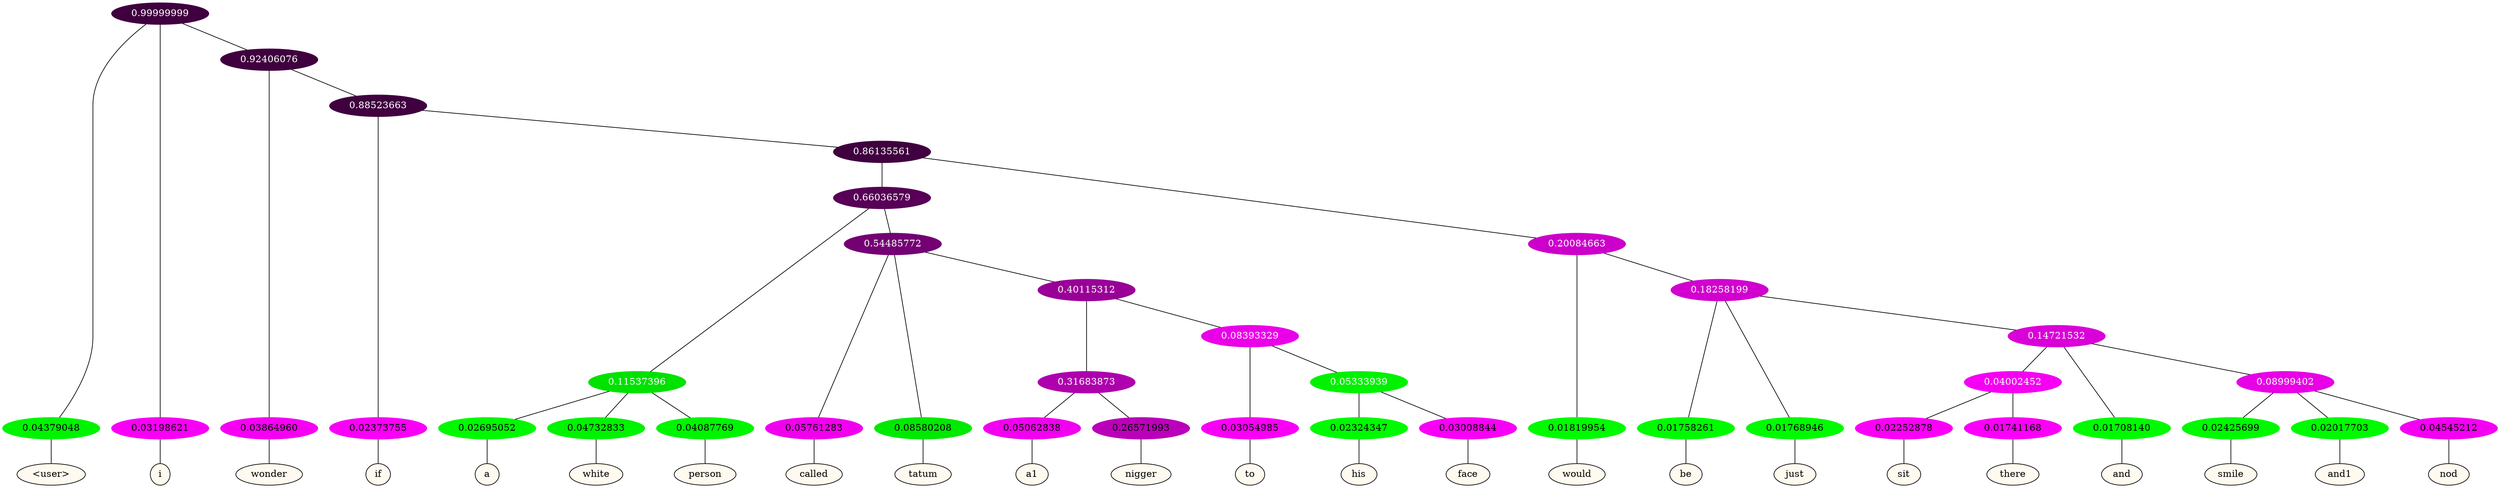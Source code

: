 graph {
	node [format=png height=0.15 nodesep=0.001 ordering=out overlap=prism overlap_scaling=0.01 ranksep=0.001 ratio=0.2 style=filled width=0.15]
	{
		rank=same
		a_w_1 [label="\<user\>" color=black fillcolor=floralwhite style="filled,solid"]
		a_w_2 [label=i color=black fillcolor=floralwhite style="filled,solid"]
		a_w_4 [label=wonder color=black fillcolor=floralwhite style="filled,solid"]
		a_w_6 [label=if color=black fillcolor=floralwhite style="filled,solid"]
		a_w_14 [label=a color=black fillcolor=floralwhite style="filled,solid"]
		a_w_15 [label=white color=black fillcolor=floralwhite style="filled,solid"]
		a_w_16 [label=person color=black fillcolor=floralwhite style="filled,solid"]
		a_w_17 [label=called color=black fillcolor=floralwhite style="filled,solid"]
		a_w_18 [label=tatum color=black fillcolor=floralwhite style="filled,solid"]
		a_w_28 [label=a1 color=black fillcolor=floralwhite style="filled,solid"]
		a_w_29 [label=nigger color=black fillcolor=floralwhite style="filled,solid"]
		a_w_30 [label=to color=black fillcolor=floralwhite style="filled,solid"]
		a_w_37 [label=his color=black fillcolor=floralwhite style="filled,solid"]
		a_w_38 [label=face color=black fillcolor=floralwhite style="filled,solid"]
		a_w_12 [label=would color=black fillcolor=floralwhite style="filled,solid"]
		a_w_20 [label=be color=black fillcolor=floralwhite style="filled,solid"]
		a_w_21 [label=just color=black fillcolor=floralwhite style="filled,solid"]
		a_w_32 [label=sit color=black fillcolor=floralwhite style="filled,solid"]
		a_w_33 [label=there color=black fillcolor=floralwhite style="filled,solid"]
		a_w_26 [label=and color=black fillcolor=floralwhite style="filled,solid"]
		a_w_34 [label=smile color=black fillcolor=floralwhite style="filled,solid"]
		a_w_35 [label=and1 color=black fillcolor=floralwhite style="filled,solid"]
		a_w_36 [label=nod color=black fillcolor=floralwhite style="filled,solid"]
	}
	a_n_1 -- a_w_1
	a_n_2 -- a_w_2
	a_n_4 -- a_w_4
	a_n_6 -- a_w_6
	a_n_14 -- a_w_14
	a_n_15 -- a_w_15
	a_n_16 -- a_w_16
	a_n_17 -- a_w_17
	a_n_18 -- a_w_18
	a_n_28 -- a_w_28
	a_n_29 -- a_w_29
	a_n_30 -- a_w_30
	a_n_37 -- a_w_37
	a_n_38 -- a_w_38
	a_n_12 -- a_w_12
	a_n_20 -- a_w_20
	a_n_21 -- a_w_21
	a_n_32 -- a_w_32
	a_n_33 -- a_w_33
	a_n_26 -- a_w_26
	a_n_34 -- a_w_34
	a_n_35 -- a_w_35
	a_n_36 -- a_w_36
	{
		rank=same
		a_n_1 [label=0.04379048 color="0.334 1.000 0.956" fontcolor=black]
		a_n_2 [label=0.03198621 color="0.835 1.000 0.968" fontcolor=black]
		a_n_4 [label=0.03864960 color="0.835 1.000 0.961" fontcolor=black]
		a_n_6 [label=0.02373755 color="0.835 1.000 0.976" fontcolor=black]
		a_n_14 [label=0.02695052 color="0.334 1.000 0.973" fontcolor=black]
		a_n_15 [label=0.04732833 color="0.334 1.000 0.953" fontcolor=black]
		a_n_16 [label=0.04087769 color="0.334 1.000 0.959" fontcolor=black]
		a_n_17 [label=0.05761283 color="0.835 1.000 0.942" fontcolor=black]
		a_n_18 [label=0.08580208 color="0.334 1.000 0.914" fontcolor=black]
		a_n_28 [label=0.05062838 color="0.835 1.000 0.949" fontcolor=black]
		a_n_29 [label=0.26571993 color="0.835 1.000 0.734" fontcolor=black]
		a_n_30 [label=0.03054985 color="0.835 1.000 0.969" fontcolor=black]
		a_n_37 [label=0.02324347 color="0.334 1.000 0.977" fontcolor=black]
		a_n_38 [label=0.03008844 color="0.835 1.000 0.970" fontcolor=black]
		a_n_12 [label=0.01819954 color="0.334 1.000 0.982" fontcolor=black]
		a_n_20 [label=0.01758261 color="0.334 1.000 0.982" fontcolor=black]
		a_n_21 [label=0.01768946 color="0.334 1.000 0.982" fontcolor=black]
		a_n_32 [label=0.02252878 color="0.835 1.000 0.977" fontcolor=black]
		a_n_33 [label=0.01741168 color="0.835 1.000 0.983" fontcolor=black]
		a_n_26 [label=0.01708140 color="0.334 1.000 0.983" fontcolor=black]
		a_n_34 [label=0.02425699 color="0.334 1.000 0.976" fontcolor=black]
		a_n_35 [label=0.02017703 color="0.334 1.000 0.980" fontcolor=black]
		a_n_36 [label=0.04545212 color="0.835 1.000 0.955" fontcolor=black]
	}
	a_n_0 [label=0.99999999 color="0.835 1.000 0.250" fontcolor=grey99]
	a_n_0 -- a_n_1
	a_n_0 -- a_n_2
	a_n_3 [label=0.92406076 color="0.835 1.000 0.250" fontcolor=grey99]
	a_n_0 -- a_n_3
	a_n_3 -- a_n_4
	a_n_5 [label=0.88523663 color="0.835 1.000 0.250" fontcolor=grey99]
	a_n_3 -- a_n_5
	a_n_5 -- a_n_6
	a_n_7 [label=0.86135561 color="0.835 1.000 0.250" fontcolor=grey99]
	a_n_5 -- a_n_7
	a_n_8 [label=0.66036579 color="0.835 1.000 0.340" fontcolor=grey99]
	a_n_7 -- a_n_8
	a_n_9 [label=0.20084663 color="0.835 1.000 0.799" fontcolor=grey99]
	a_n_7 -- a_n_9
	a_n_10 [label=0.11537396 color="0.334 1.000 0.885" fontcolor=grey99]
	a_n_8 -- a_n_10
	a_n_11 [label=0.54485772 color="0.835 1.000 0.455" fontcolor=grey99]
	a_n_8 -- a_n_11
	a_n_9 -- a_n_12
	a_n_13 [label=0.18258199 color="0.835 1.000 0.817" fontcolor=grey99]
	a_n_9 -- a_n_13
	a_n_10 -- a_n_14
	a_n_10 -- a_n_15
	a_n_10 -- a_n_16
	a_n_11 -- a_n_17
	a_n_11 -- a_n_18
	a_n_19 [label=0.40115312 color="0.835 1.000 0.599" fontcolor=grey99]
	a_n_11 -- a_n_19
	a_n_13 -- a_n_20
	a_n_13 -- a_n_21
	a_n_22 [label=0.14721532 color="0.835 1.000 0.853" fontcolor=grey99]
	a_n_13 -- a_n_22
	a_n_23 [label=0.31683873 color="0.835 1.000 0.683" fontcolor=grey99]
	a_n_19 -- a_n_23
	a_n_24 [label=0.08393329 color="0.835 1.000 0.916" fontcolor=grey99]
	a_n_19 -- a_n_24
	a_n_25 [label=0.04002452 color="0.835 1.000 0.960" fontcolor=grey99]
	a_n_22 -- a_n_25
	a_n_22 -- a_n_26
	a_n_27 [label=0.08999402 color="0.835 1.000 0.910" fontcolor=grey99]
	a_n_22 -- a_n_27
	a_n_23 -- a_n_28
	a_n_23 -- a_n_29
	a_n_24 -- a_n_30
	a_n_31 [label=0.05333939 color="0.334 1.000 0.947" fontcolor=grey99]
	a_n_24 -- a_n_31
	a_n_25 -- a_n_32
	a_n_25 -- a_n_33
	a_n_27 -- a_n_34
	a_n_27 -- a_n_35
	a_n_27 -- a_n_36
	a_n_31 -- a_n_37
	a_n_31 -- a_n_38
}
